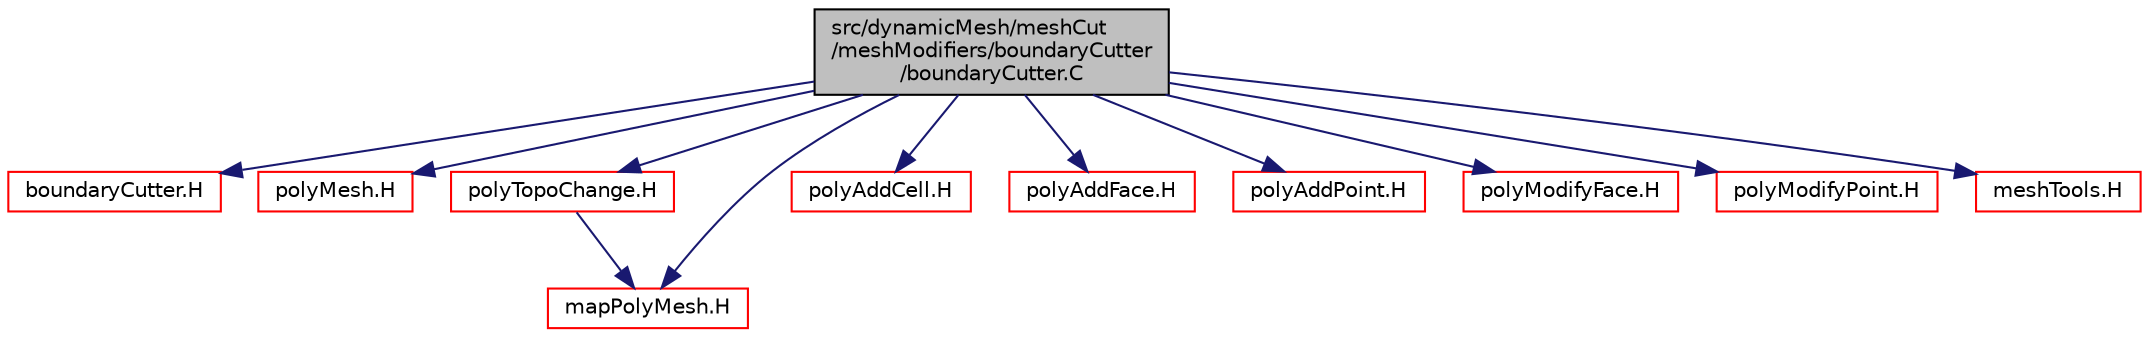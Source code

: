 digraph "src/dynamicMesh/meshCut/meshModifiers/boundaryCutter/boundaryCutter.C"
{
  bgcolor="transparent";
  edge [fontname="Helvetica",fontsize="10",labelfontname="Helvetica",labelfontsize="10"];
  node [fontname="Helvetica",fontsize="10",shape=record];
  Node0 [label="src/dynamicMesh/meshCut\l/meshModifiers/boundaryCutter\l/boundaryCutter.C",height=0.2,width=0.4,color="black", fillcolor="grey75", style="filled", fontcolor="black"];
  Node0 -> Node1 [color="midnightblue",fontsize="10",style="solid",fontname="Helvetica"];
  Node1 [label="boundaryCutter.H",height=0.2,width=0.4,color="red",URL="$a00512.html"];
  Node0 -> Node153 [color="midnightblue",fontsize="10",style="solid",fontname="Helvetica"];
  Node153 [label="polyMesh.H",height=0.2,width=0.4,color="red",URL="$a12398.html"];
  Node0 -> Node236 [color="midnightblue",fontsize="10",style="solid",fontname="Helvetica"];
  Node236 [label="polyTopoChange.H",height=0.2,width=0.4,color="red",URL="$a00791.html"];
  Node236 -> Node237 [color="midnightblue",fontsize="10",style="solid",fontname="Helvetica"];
  Node237 [label="mapPolyMesh.H",height=0.2,width=0.4,color="red",URL="$a12365.html"];
  Node0 -> Node241 [color="midnightblue",fontsize="10",style="solid",fontname="Helvetica"];
  Node241 [label="polyAddCell.H",height=0.2,width=0.4,color="red",URL="$a00713.html"];
  Node0 -> Node243 [color="midnightblue",fontsize="10",style="solid",fontname="Helvetica"];
  Node243 [label="polyAddFace.H",height=0.2,width=0.4,color="red",URL="$a00716.html"];
  Node0 -> Node244 [color="midnightblue",fontsize="10",style="solid",fontname="Helvetica"];
  Node244 [label="polyAddPoint.H",height=0.2,width=0.4,color="red",URL="$a00719.html"];
  Node0 -> Node245 [color="midnightblue",fontsize="10",style="solid",fontname="Helvetica"];
  Node245 [label="polyModifyFace.H",height=0.2,width=0.4,color="red",URL="$a00773.html"];
  Node0 -> Node246 [color="midnightblue",fontsize="10",style="solid",fontname="Helvetica"];
  Node246 [label="polyModifyPoint.H",height=0.2,width=0.4,color="red",URL="$a00776.html"];
  Node0 -> Node237 [color="midnightblue",fontsize="10",style="solid",fontname="Helvetica"];
  Node0 -> Node247 [color="midnightblue",fontsize="10",style="solid",fontname="Helvetica"];
  Node247 [label="meshTools.H",height=0.2,width=0.4,color="red",URL="$a08357.html"];
}
